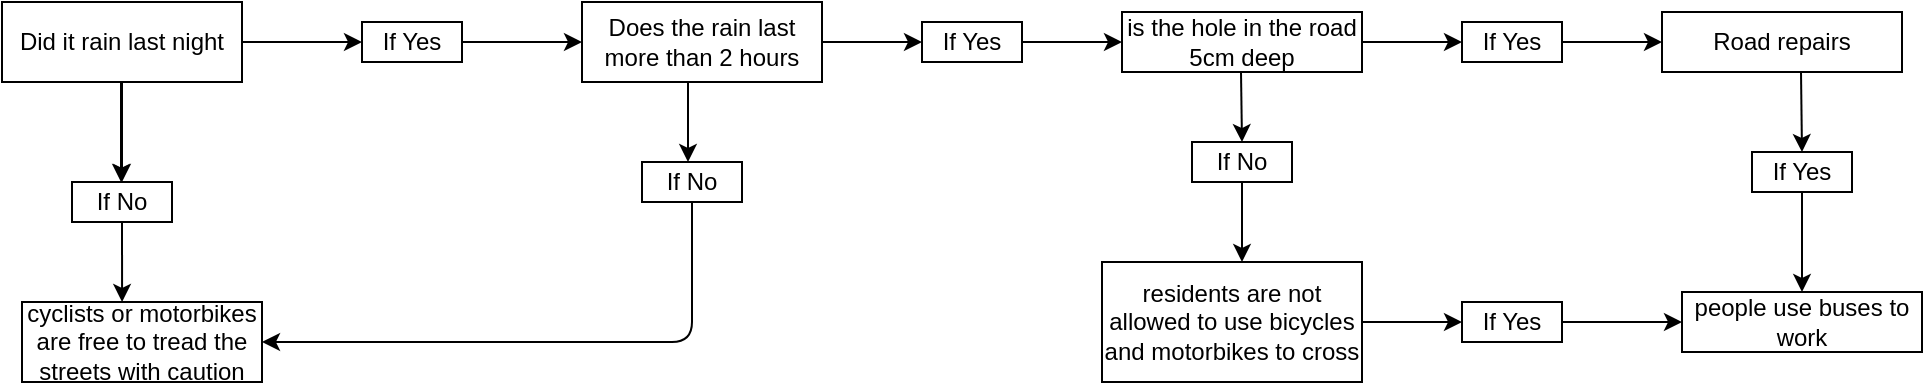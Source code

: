 <mxfile version="14.8.3" type="device"><diagram id="lZSDx1T62jnIxo1kgUHl" name="Page-1"><mxGraphModel dx="868" dy="450" grid="1" gridSize="10" guides="1" tooltips="1" connect="1" arrows="1" fold="1" page="1" pageScale="1" pageWidth="850" pageHeight="1100" math="0" shadow="0"><root><mxCell id="0"/><mxCell id="1" parent="0"/><mxCell id="sFa819Kh_YVy8STAGNHR-1" value="Did it rain last night" style="rounded=0;whiteSpace=wrap;html=1;" vertex="1" parent="1"><mxGeometry x="20" y="20" width="120" height="40" as="geometry"/></mxCell><mxCell id="sFa819Kh_YVy8STAGNHR-2" value="" style="endArrow=classic;html=1;exitX=0.5;exitY=1;exitDx=0;exitDy=0;" edge="1" parent="1" source="sFa819Kh_YVy8STAGNHR-1"><mxGeometry width="50" height="50" relative="1" as="geometry"><mxPoint x="390" y="70" as="sourcePoint"/><mxPoint x="80" y="110" as="targetPoint"/></mxGeometry></mxCell><mxCell id="sFa819Kh_YVy8STAGNHR-3" value="If No" style="rounded=0;whiteSpace=wrap;html=1;" vertex="1" parent="1"><mxGeometry x="55" y="110" width="50" height="20" as="geometry"/></mxCell><mxCell id="sFa819Kh_YVy8STAGNHR-5" value="If Yes" style="rounded=0;whiteSpace=wrap;html=1;" vertex="1" parent="1"><mxGeometry x="200" y="30" width="50" height="20" as="geometry"/></mxCell><mxCell id="sFa819Kh_YVy8STAGNHR-7" value="cyclists or motorbikes are free to tread the streets with caution" style="rounded=0;whiteSpace=wrap;html=1;" vertex="1" parent="1"><mxGeometry x="30" y="170" width="120" height="40" as="geometry"/></mxCell><mxCell id="sFa819Kh_YVy8STAGNHR-8" value="" style="endArrow=classic;html=1;exitX=0.5;exitY=1;exitDx=0;exitDy=0;entryX=0.417;entryY=0;entryDx=0;entryDy=0;entryPerimeter=0;" edge="1" parent="1" source="sFa819Kh_YVy8STAGNHR-3" target="sFa819Kh_YVy8STAGNHR-7"><mxGeometry width="50" height="50" relative="1" as="geometry"><mxPoint x="90" y="70" as="sourcePoint"/><mxPoint x="110" y="150" as="targetPoint"/></mxGeometry></mxCell><mxCell id="sFa819Kh_YVy8STAGNHR-9" value="" style="endArrow=classic;html=1;exitX=1;exitY=0.5;exitDx=0;exitDy=0;" edge="1" parent="1" source="sFa819Kh_YVy8STAGNHR-1"><mxGeometry width="50" height="50" relative="1" as="geometry"><mxPoint x="90" y="140" as="sourcePoint"/><mxPoint x="200" y="40" as="targetPoint"/></mxGeometry></mxCell><mxCell id="sFa819Kh_YVy8STAGNHR-10" value="Does the rain last more than 2 hours" style="rounded=0;whiteSpace=wrap;html=1;" vertex="1" parent="1"><mxGeometry x="310" y="20" width="120" height="40" as="geometry"/></mxCell><mxCell id="sFa819Kh_YVy8STAGNHR-11" value="" style="endArrow=classic;html=1;entryX=0;entryY=0.5;entryDx=0;entryDy=0;" edge="1" parent="1" target="sFa819Kh_YVy8STAGNHR-10"><mxGeometry width="50" height="50" relative="1" as="geometry"><mxPoint x="250" y="40" as="sourcePoint"/><mxPoint x="210" y="50" as="targetPoint"/></mxGeometry></mxCell><mxCell id="sFa819Kh_YVy8STAGNHR-12" value="is the hole in the road 5cm deep" style="rounded=0;whiteSpace=wrap;html=1;" vertex="1" parent="1"><mxGeometry x="580" y="25" width="120" height="30" as="geometry"/></mxCell><mxCell id="sFa819Kh_YVy8STAGNHR-13" value="" style="endArrow=classic;html=1;" edge="1" parent="1"><mxGeometry width="50" height="50" relative="1" as="geometry"><mxPoint x="363" y="60" as="sourcePoint"/><mxPoint x="363" y="100" as="targetPoint"/><Array as="points"/></mxGeometry></mxCell><mxCell id="sFa819Kh_YVy8STAGNHR-16" value="" style="endArrow=classic;html=1;exitX=1;exitY=0.5;exitDx=0;exitDy=0;" edge="1" parent="1" source="sFa819Kh_YVy8STAGNHR-10"><mxGeometry width="50" height="50" relative="1" as="geometry"><mxPoint x="260" y="50" as="sourcePoint"/><mxPoint x="480" y="40" as="targetPoint"/></mxGeometry></mxCell><mxCell id="sFa819Kh_YVy8STAGNHR-17" value="If No" style="rounded=0;whiteSpace=wrap;html=1;" vertex="1" parent="1"><mxGeometry x="340" y="100" width="50" height="20" as="geometry"/></mxCell><mxCell id="sFa819Kh_YVy8STAGNHR-18" value="If Yes" style="rounded=0;whiteSpace=wrap;html=1;" vertex="1" parent="1"><mxGeometry x="480" y="30" width="50" height="20" as="geometry"/></mxCell><mxCell id="sFa819Kh_YVy8STAGNHR-19" value="" style="endArrow=classic;html=1;exitX=1;exitY=0.5;exitDx=0;exitDy=0;" edge="1" parent="1" source="sFa819Kh_YVy8STAGNHR-18"><mxGeometry width="50" height="50" relative="1" as="geometry"><mxPoint x="440" y="50" as="sourcePoint"/><mxPoint x="580" y="40" as="targetPoint"/></mxGeometry></mxCell><mxCell id="sFa819Kh_YVy8STAGNHR-20" value="" style="endArrow=classic;html=1;exitX=0.5;exitY=1;exitDx=0;exitDy=0;entryX=1;entryY=0.5;entryDx=0;entryDy=0;" edge="1" parent="1" source="sFa819Kh_YVy8STAGNHR-17" target="sFa819Kh_YVy8STAGNHR-7"><mxGeometry width="50" height="50" relative="1" as="geometry"><mxPoint x="373" y="70" as="sourcePoint"/><mxPoint x="365" y="190" as="targetPoint"/><Array as="points"><mxPoint x="365" y="190"/></Array></mxGeometry></mxCell><mxCell id="sFa819Kh_YVy8STAGNHR-21" value="Road repairs" style="rounded=0;whiteSpace=wrap;html=1;" vertex="1" parent="1"><mxGeometry x="850" y="25" width="120" height="30" as="geometry"/></mxCell><mxCell id="sFa819Kh_YVy8STAGNHR-22" value="" style="endArrow=classic;html=1;exitX=1;exitY=0.5;exitDx=0;exitDy=0;" edge="1" parent="1"><mxGeometry width="50" height="50" relative="1" as="geometry"><mxPoint x="700" y="40" as="sourcePoint"/><mxPoint x="750" y="40" as="targetPoint"/></mxGeometry></mxCell><mxCell id="sFa819Kh_YVy8STAGNHR-23" value="If Yes" style="rounded=0;whiteSpace=wrap;html=1;" vertex="1" parent="1"><mxGeometry x="750" y="30" width="50" height="20" as="geometry"/></mxCell><mxCell id="sFa819Kh_YVy8STAGNHR-24" value="" style="endArrow=classic;html=1;exitX=1;exitY=0.5;exitDx=0;exitDy=0;" edge="1" parent="1" source="sFa819Kh_YVy8STAGNHR-23"><mxGeometry width="50" height="50" relative="1" as="geometry"><mxPoint x="710" y="50" as="sourcePoint"/><mxPoint x="850" y="40" as="targetPoint"/></mxGeometry></mxCell><mxCell id="sFa819Kh_YVy8STAGNHR-25" value="residents are not allowed to use bicycles and motorbikes to cross" style="rounded=0;whiteSpace=wrap;html=1;" vertex="1" parent="1"><mxGeometry x="570" y="150" width="130" height="60" as="geometry"/></mxCell><mxCell id="sFa819Kh_YVy8STAGNHR-29" value="" style="endArrow=classic;html=1;exitX=0.5;exitY=1;exitDx=0;exitDy=0;" edge="1" parent="1"><mxGeometry width="50" height="50" relative="1" as="geometry"><mxPoint x="79.5" y="60" as="sourcePoint"/><mxPoint x="79.5" y="110" as="targetPoint"/></mxGeometry></mxCell><mxCell id="sFa819Kh_YVy8STAGNHR-30" value="If No" style="rounded=0;whiteSpace=wrap;html=1;" vertex="1" parent="1"><mxGeometry x="615" y="90" width="50" height="20" as="geometry"/></mxCell><mxCell id="sFa819Kh_YVy8STAGNHR-31" value="" style="endArrow=classic;html=1;exitX=0.5;exitY=1;exitDx=0;exitDy=0;" edge="1" parent="1" source="sFa819Kh_YVy8STAGNHR-30"><mxGeometry width="50" height="50" relative="1" as="geometry"><mxPoint x="650" y="65" as="sourcePoint"/><mxPoint x="640" y="150" as="targetPoint"/></mxGeometry></mxCell><mxCell id="sFa819Kh_YVy8STAGNHR-32" value="" style="endArrow=classic;html=1;exitX=0.5;exitY=1;exitDx=0;exitDy=0;" edge="1" parent="1"><mxGeometry width="50" height="50" relative="1" as="geometry"><mxPoint x="639.5" y="55" as="sourcePoint"/><mxPoint x="640" y="90" as="targetPoint"/></mxGeometry></mxCell><mxCell id="sFa819Kh_YVy8STAGNHR-34" value="If Yes" style="rounded=0;whiteSpace=wrap;html=1;" vertex="1" parent="1"><mxGeometry x="895" y="95" width="50" height="20" as="geometry"/></mxCell><mxCell id="sFa819Kh_YVy8STAGNHR-35" value="" style="endArrow=classic;html=1;exitX=0.5;exitY=1;exitDx=0;exitDy=0;entryX=0.5;entryY=0;entryDx=0;entryDy=0;" edge="1" parent="1" source="sFa819Kh_YVy8STAGNHR-34" target="sFa819Kh_YVy8STAGNHR-37"><mxGeometry width="50" height="50" relative="1" as="geometry"><mxPoint x="930" y="65" as="sourcePoint"/><mxPoint x="920" y="155" as="targetPoint"/></mxGeometry></mxCell><mxCell id="sFa819Kh_YVy8STAGNHR-36" value="" style="endArrow=classic;html=1;exitX=0.5;exitY=1;exitDx=0;exitDy=0;" edge="1" parent="1"><mxGeometry width="50" height="50" relative="1" as="geometry"><mxPoint x="919.5" y="55" as="sourcePoint"/><mxPoint x="920" y="95" as="targetPoint"/></mxGeometry></mxCell><mxCell id="sFa819Kh_YVy8STAGNHR-37" value="people use buses to work" style="rounded=0;whiteSpace=wrap;html=1;" vertex="1" parent="1"><mxGeometry x="860" y="165" width="120" height="30" as="geometry"/></mxCell><mxCell id="sFa819Kh_YVy8STAGNHR-38" value="" style="endArrow=classic;html=1;exitX=1;exitY=0.5;exitDx=0;exitDy=0;" edge="1" parent="1"><mxGeometry width="50" height="50" relative="1" as="geometry"><mxPoint x="700" y="180" as="sourcePoint"/><mxPoint x="750" y="180" as="targetPoint"/></mxGeometry></mxCell><mxCell id="sFa819Kh_YVy8STAGNHR-39" value="If Yes" style="rounded=0;whiteSpace=wrap;html=1;" vertex="1" parent="1"><mxGeometry x="750" y="170" width="50" height="20" as="geometry"/></mxCell><mxCell id="sFa819Kh_YVy8STAGNHR-40" value="" style="endArrow=classic;html=1;exitX=1;exitY=0.5;exitDx=0;exitDy=0;entryX=0;entryY=0.5;entryDx=0;entryDy=0;" edge="1" parent="1" source="sFa819Kh_YVy8STAGNHR-39" target="sFa819Kh_YVy8STAGNHR-37"><mxGeometry width="50" height="50" relative="1" as="geometry"><mxPoint x="710" y="190" as="sourcePoint"/><mxPoint x="850" y="180" as="targetPoint"/></mxGeometry></mxCell></root></mxGraphModel></diagram></mxfile>